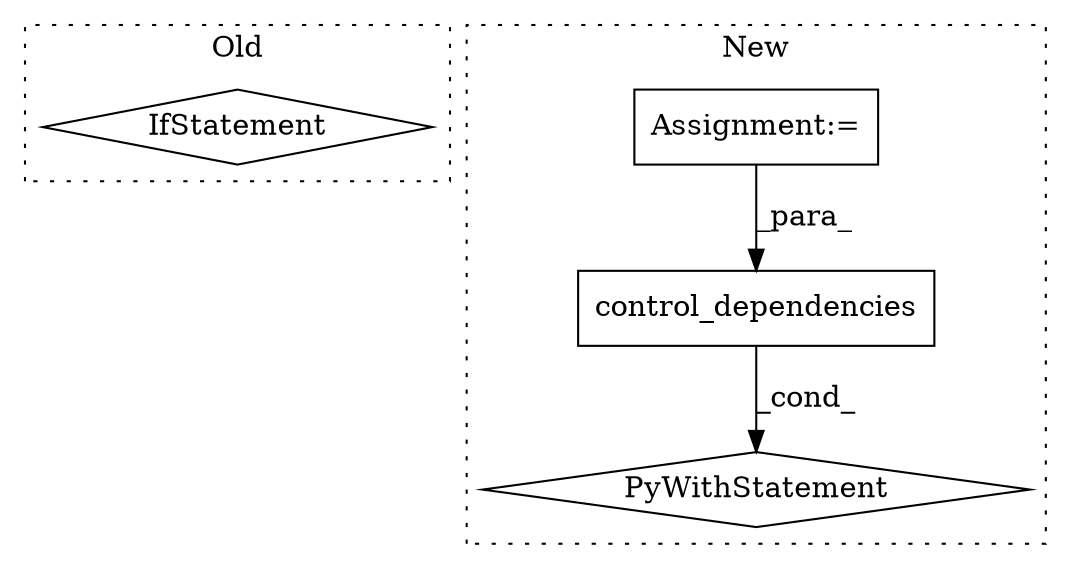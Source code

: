 digraph G {
subgraph cluster0 {
1 [label="IfStatement" a="25" s="1293" l="44" shape="diamond"];
label = "Old";
style="dotted";
}
subgraph cluster1 {
2 [label="control_dependencies" a="32" s="1573,1632" l="26,2" shape="box"];
3 [label="PyWithStatement" a="104" s="1552,1634" l="10,2" shape="diamond"];
4 [label="Assignment:=" a="7" s="1520" l="1" shape="box"];
label = "New";
style="dotted";
}
2 -> 3 [label="_cond_"];
4 -> 2 [label="_para_"];
}